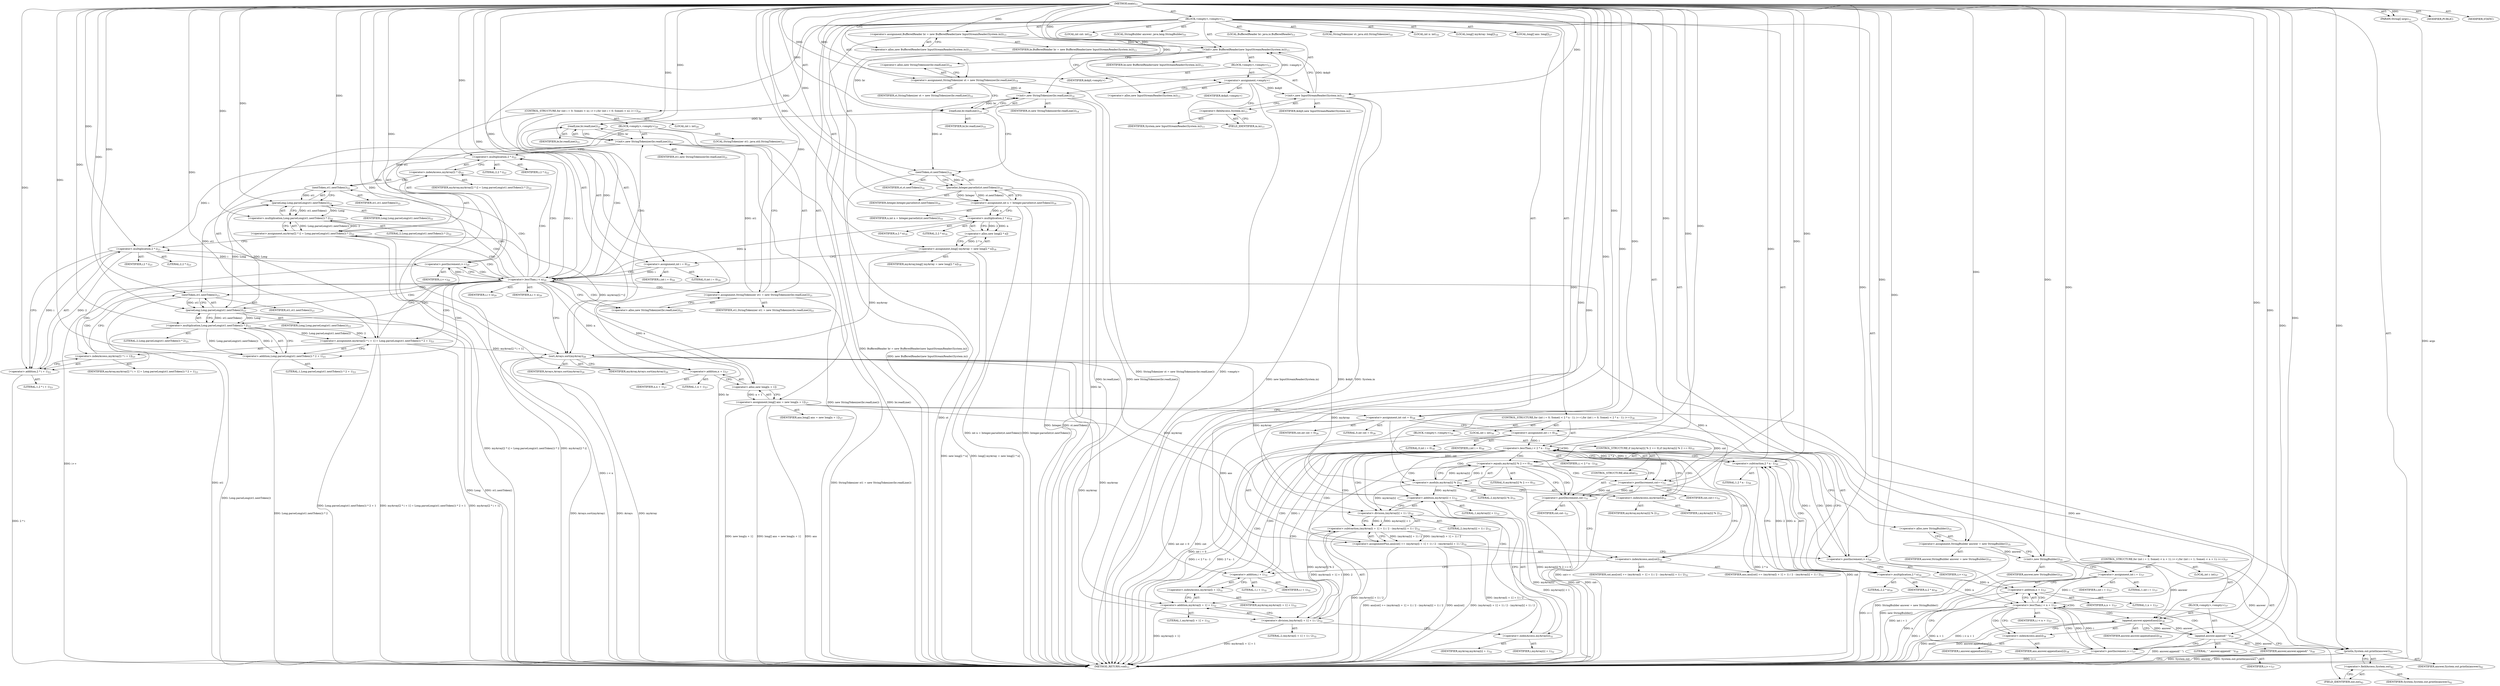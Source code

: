 digraph "main" {  
"25" [label = <(METHOD,main)<SUB>11</SUB>> ]
"26" [label = <(PARAM,String[] args)<SUB>11</SUB>> ]
"27" [label = <(BLOCK,&lt;empty&gt;,&lt;empty&gt;)<SUB>11</SUB>> ]
"4" [label = <(LOCAL,BufferedReader br: java.io.BufferedReader)<SUB>13</SUB>> ]
"28" [label = <(&lt;operator&gt;.assignment,BufferedReader br = new BufferedReader(new InputStreamReader(System.in)))<SUB>13</SUB>> ]
"29" [label = <(IDENTIFIER,br,BufferedReader br = new BufferedReader(new InputStreamReader(System.in)))<SUB>13</SUB>> ]
"30" [label = <(&lt;operator&gt;.alloc,new BufferedReader(new InputStreamReader(System.in)))<SUB>13</SUB>> ]
"31" [label = <(&lt;init&gt;,new BufferedReader(new InputStreamReader(System.in)))<SUB>13</SUB>> ]
"3" [label = <(IDENTIFIER,br,new BufferedReader(new InputStreamReader(System.in)))<SUB>13</SUB>> ]
"32" [label = <(BLOCK,&lt;empty&gt;,&lt;empty&gt;)<SUB>13</SUB>> ]
"33" [label = <(&lt;operator&gt;.assignment,&lt;empty&gt;)> ]
"34" [label = <(IDENTIFIER,$obj0,&lt;empty&gt;)> ]
"35" [label = <(&lt;operator&gt;.alloc,new InputStreamReader(System.in))<SUB>13</SUB>> ]
"36" [label = <(&lt;init&gt;,new InputStreamReader(System.in))<SUB>13</SUB>> ]
"37" [label = <(IDENTIFIER,$obj0,new InputStreamReader(System.in))> ]
"38" [label = <(&lt;operator&gt;.fieldAccess,System.in)<SUB>13</SUB>> ]
"39" [label = <(IDENTIFIER,System,new InputStreamReader(System.in))<SUB>13</SUB>> ]
"40" [label = <(FIELD_IDENTIFIER,in,in)<SUB>13</SUB>> ]
"41" [label = <(IDENTIFIER,$obj0,&lt;empty&gt;)> ]
"6" [label = <(LOCAL,StringTokenizer st: java.util.StringTokenizer)<SUB>14</SUB>> ]
"42" [label = <(&lt;operator&gt;.assignment,StringTokenizer st = new StringTokenizer(br.readLine()))<SUB>14</SUB>> ]
"43" [label = <(IDENTIFIER,st,StringTokenizer st = new StringTokenizer(br.readLine()))<SUB>14</SUB>> ]
"44" [label = <(&lt;operator&gt;.alloc,new StringTokenizer(br.readLine()))<SUB>14</SUB>> ]
"45" [label = <(&lt;init&gt;,new StringTokenizer(br.readLine()))<SUB>14</SUB>> ]
"5" [label = <(IDENTIFIER,st,new StringTokenizer(br.readLine()))<SUB>14</SUB>> ]
"46" [label = <(readLine,br.readLine())<SUB>14</SUB>> ]
"47" [label = <(IDENTIFIER,br,br.readLine())<SUB>14</SUB>> ]
"48" [label = <(LOCAL,int n: int)<SUB>16</SUB>> ]
"49" [label = <(&lt;operator&gt;.assignment,int n = Integer.parseInt(st.nextToken()))<SUB>16</SUB>> ]
"50" [label = <(IDENTIFIER,n,int n = Integer.parseInt(st.nextToken()))<SUB>16</SUB>> ]
"51" [label = <(parseInt,Integer.parseInt(st.nextToken()))<SUB>16</SUB>> ]
"52" [label = <(IDENTIFIER,Integer,Integer.parseInt(st.nextToken()))<SUB>16</SUB>> ]
"53" [label = <(nextToken,st.nextToken())<SUB>16</SUB>> ]
"54" [label = <(IDENTIFIER,st,st.nextToken())<SUB>16</SUB>> ]
"55" [label = <(LOCAL,long[] myArray: long[])<SUB>18</SUB>> ]
"56" [label = <(&lt;operator&gt;.assignment,long[] myArray = new long[2 * n])<SUB>18</SUB>> ]
"57" [label = <(IDENTIFIER,myArray,long[] myArray = new long[2 * n])<SUB>18</SUB>> ]
"58" [label = <(&lt;operator&gt;.alloc,new long[2 * n])> ]
"59" [label = <(&lt;operator&gt;.multiplication,2 * n)<SUB>18</SUB>> ]
"60" [label = <(LITERAL,2,2 * n)<SUB>18</SUB>> ]
"61" [label = <(IDENTIFIER,n,2 * n)<SUB>18</SUB>> ]
"62" [label = <(CONTROL_STRUCTURE,for (int i = 0; Some(i &lt; n); i++),for (int i = 0; Some(i &lt; n); i++))<SUB>20</SUB>> ]
"63" [label = <(LOCAL,int i: int)<SUB>20</SUB>> ]
"64" [label = <(&lt;operator&gt;.assignment,int i = 0)<SUB>20</SUB>> ]
"65" [label = <(IDENTIFIER,i,int i = 0)<SUB>20</SUB>> ]
"66" [label = <(LITERAL,0,int i = 0)<SUB>20</SUB>> ]
"67" [label = <(&lt;operator&gt;.lessThan,i &lt; n)<SUB>20</SUB>> ]
"68" [label = <(IDENTIFIER,i,i &lt; n)<SUB>20</SUB>> ]
"69" [label = <(IDENTIFIER,n,i &lt; n)<SUB>20</SUB>> ]
"70" [label = <(&lt;operator&gt;.postIncrement,i++)<SUB>20</SUB>> ]
"71" [label = <(IDENTIFIER,i,i++)<SUB>20</SUB>> ]
"72" [label = <(BLOCK,&lt;empty&gt;,&lt;empty&gt;)<SUB>20</SUB>> ]
"8" [label = <(LOCAL,StringTokenizer st1: java.util.StringTokenizer)<SUB>21</SUB>> ]
"73" [label = <(&lt;operator&gt;.assignment,StringTokenizer st1 = new StringTokenizer(br.readLine()))<SUB>21</SUB>> ]
"74" [label = <(IDENTIFIER,st1,StringTokenizer st1 = new StringTokenizer(br.readLine()))<SUB>21</SUB>> ]
"75" [label = <(&lt;operator&gt;.alloc,new StringTokenizer(br.readLine()))<SUB>21</SUB>> ]
"76" [label = <(&lt;init&gt;,new StringTokenizer(br.readLine()))<SUB>21</SUB>> ]
"7" [label = <(IDENTIFIER,st1,new StringTokenizer(br.readLine()))<SUB>21</SUB>> ]
"77" [label = <(readLine,br.readLine())<SUB>21</SUB>> ]
"78" [label = <(IDENTIFIER,br,br.readLine())<SUB>21</SUB>> ]
"79" [label = <(&lt;operator&gt;.assignment,myArray[2 * i] = Long.parseLong(st1.nextToken()) * 2)<SUB>22</SUB>> ]
"80" [label = <(&lt;operator&gt;.indexAccess,myArray[2 * i])<SUB>22</SUB>> ]
"81" [label = <(IDENTIFIER,myArray,myArray[2 * i] = Long.parseLong(st1.nextToken()) * 2)<SUB>22</SUB>> ]
"82" [label = <(&lt;operator&gt;.multiplication,2 * i)<SUB>22</SUB>> ]
"83" [label = <(LITERAL,2,2 * i)<SUB>22</SUB>> ]
"84" [label = <(IDENTIFIER,i,2 * i)<SUB>22</SUB>> ]
"85" [label = <(&lt;operator&gt;.multiplication,Long.parseLong(st1.nextToken()) * 2)<SUB>22</SUB>> ]
"86" [label = <(parseLong,Long.parseLong(st1.nextToken()))<SUB>22</SUB>> ]
"87" [label = <(IDENTIFIER,Long,Long.parseLong(st1.nextToken()))<SUB>22</SUB>> ]
"88" [label = <(nextToken,st1.nextToken())<SUB>22</SUB>> ]
"89" [label = <(IDENTIFIER,st1,st1.nextToken())<SUB>22</SUB>> ]
"90" [label = <(LITERAL,2,Long.parseLong(st1.nextToken()) * 2)<SUB>22</SUB>> ]
"91" [label = <(&lt;operator&gt;.assignment,myArray[2 * i + 1] = Long.parseLong(st1.nextToken()) * 2 + 1)<SUB>23</SUB>> ]
"92" [label = <(&lt;operator&gt;.indexAccess,myArray[2 * i + 1])<SUB>23</SUB>> ]
"93" [label = <(IDENTIFIER,myArray,myArray[2 * i + 1] = Long.parseLong(st1.nextToken()) * 2 + 1)<SUB>23</SUB>> ]
"94" [label = <(&lt;operator&gt;.addition,2 * i + 1)<SUB>23</SUB>> ]
"95" [label = <(&lt;operator&gt;.multiplication,2 * i)<SUB>23</SUB>> ]
"96" [label = <(LITERAL,2,2 * i)<SUB>23</SUB>> ]
"97" [label = <(IDENTIFIER,i,2 * i)<SUB>23</SUB>> ]
"98" [label = <(LITERAL,1,2 * i + 1)<SUB>23</SUB>> ]
"99" [label = <(&lt;operator&gt;.addition,Long.parseLong(st1.nextToken()) * 2 + 1)<SUB>23</SUB>> ]
"100" [label = <(&lt;operator&gt;.multiplication,Long.parseLong(st1.nextToken()) * 2)<SUB>23</SUB>> ]
"101" [label = <(parseLong,Long.parseLong(st1.nextToken()))<SUB>23</SUB>> ]
"102" [label = <(IDENTIFIER,Long,Long.parseLong(st1.nextToken()))<SUB>23</SUB>> ]
"103" [label = <(nextToken,st1.nextToken())<SUB>23</SUB>> ]
"104" [label = <(IDENTIFIER,st1,st1.nextToken())<SUB>23</SUB>> ]
"105" [label = <(LITERAL,2,Long.parseLong(st1.nextToken()) * 2)<SUB>23</SUB>> ]
"106" [label = <(LITERAL,1,Long.parseLong(st1.nextToken()) * 2 + 1)<SUB>23</SUB>> ]
"107" [label = <(sort,Arrays.sort(myArray))<SUB>26</SUB>> ]
"108" [label = <(IDENTIFIER,Arrays,Arrays.sort(myArray))<SUB>26</SUB>> ]
"109" [label = <(IDENTIFIER,myArray,Arrays.sort(myArray))<SUB>26</SUB>> ]
"110" [label = <(LOCAL,long[] ans: long[])<SUB>27</SUB>> ]
"111" [label = <(&lt;operator&gt;.assignment,long[] ans = new long[n + 1])<SUB>27</SUB>> ]
"112" [label = <(IDENTIFIER,ans,long[] ans = new long[n + 1])<SUB>27</SUB>> ]
"113" [label = <(&lt;operator&gt;.alloc,new long[n + 1])> ]
"114" [label = <(&lt;operator&gt;.addition,n + 1)<SUB>27</SUB>> ]
"115" [label = <(IDENTIFIER,n,n + 1)<SUB>27</SUB>> ]
"116" [label = <(LITERAL,1,n + 1)<SUB>27</SUB>> ]
"117" [label = <(LOCAL,int cnt: int)<SUB>28</SUB>> ]
"118" [label = <(&lt;operator&gt;.assignment,int cnt = 0)<SUB>28</SUB>> ]
"119" [label = <(IDENTIFIER,cnt,int cnt = 0)<SUB>28</SUB>> ]
"120" [label = <(LITERAL,0,int cnt = 0)<SUB>28</SUB>> ]
"121" [label = <(CONTROL_STRUCTURE,for (int i = 0; Some(i &lt; 2 * n - 1); i++),for (int i = 0; Some(i &lt; 2 * n - 1); i++))<SUB>30</SUB>> ]
"122" [label = <(LOCAL,int i: int)<SUB>30</SUB>> ]
"123" [label = <(&lt;operator&gt;.assignment,int i = 0)<SUB>30</SUB>> ]
"124" [label = <(IDENTIFIER,i,int i = 0)<SUB>30</SUB>> ]
"125" [label = <(LITERAL,0,int i = 0)<SUB>30</SUB>> ]
"126" [label = <(&lt;operator&gt;.lessThan,i &lt; 2 * n - 1)<SUB>30</SUB>> ]
"127" [label = <(IDENTIFIER,i,i &lt; 2 * n - 1)<SUB>30</SUB>> ]
"128" [label = <(&lt;operator&gt;.subtraction,2 * n - 1)<SUB>30</SUB>> ]
"129" [label = <(&lt;operator&gt;.multiplication,2 * n)<SUB>30</SUB>> ]
"130" [label = <(LITERAL,2,2 * n)<SUB>30</SUB>> ]
"131" [label = <(IDENTIFIER,n,2 * n)<SUB>30</SUB>> ]
"132" [label = <(LITERAL,1,2 * n - 1)<SUB>30</SUB>> ]
"133" [label = <(&lt;operator&gt;.postIncrement,i++)<SUB>30</SUB>> ]
"134" [label = <(IDENTIFIER,i,i++)<SUB>30</SUB>> ]
"135" [label = <(BLOCK,&lt;empty&gt;,&lt;empty&gt;)<SUB>30</SUB>> ]
"136" [label = <(CONTROL_STRUCTURE,if (myArray[i] % 2 == 0),if (myArray[i] % 2 == 0))<SUB>31</SUB>> ]
"137" [label = <(&lt;operator&gt;.equals,myArray[i] % 2 == 0)<SUB>31</SUB>> ]
"138" [label = <(&lt;operator&gt;.modulo,myArray[i] % 2)<SUB>31</SUB>> ]
"139" [label = <(&lt;operator&gt;.indexAccess,myArray[i])<SUB>31</SUB>> ]
"140" [label = <(IDENTIFIER,myArray,myArray[i] % 2)<SUB>31</SUB>> ]
"141" [label = <(IDENTIFIER,i,myArray[i] % 2)<SUB>31</SUB>> ]
"142" [label = <(LITERAL,2,myArray[i] % 2)<SUB>31</SUB>> ]
"143" [label = <(LITERAL,0,myArray[i] % 2 == 0)<SUB>31</SUB>> ]
"144" [label = <(&lt;operator&gt;.postIncrement,cnt++)<SUB>31</SUB>> ]
"145" [label = <(IDENTIFIER,cnt,cnt++)<SUB>31</SUB>> ]
"146" [label = <(CONTROL_STRUCTURE,else,else)<SUB>31</SUB>> ]
"147" [label = <(&lt;operator&gt;.postDecrement,cnt--)<SUB>31</SUB>> ]
"148" [label = <(IDENTIFIER,cnt,cnt--)<SUB>31</SUB>> ]
"149" [label = <(&lt;operator&gt;.assignmentPlus,ans[cnt] += (myArray[i + 1] + 1) / 2 - (myArray[i] + 1) / 2)<SUB>32</SUB>> ]
"150" [label = <(&lt;operator&gt;.indexAccess,ans[cnt])<SUB>32</SUB>> ]
"151" [label = <(IDENTIFIER,ans,ans[cnt] += (myArray[i + 1] + 1) / 2 - (myArray[i] + 1) / 2)<SUB>32</SUB>> ]
"152" [label = <(IDENTIFIER,cnt,ans[cnt] += (myArray[i + 1] + 1) / 2 - (myArray[i] + 1) / 2)<SUB>32</SUB>> ]
"153" [label = <(&lt;operator&gt;.subtraction,(myArray[i + 1] + 1) / 2 - (myArray[i] + 1) / 2)<SUB>32</SUB>> ]
"154" [label = <(&lt;operator&gt;.division,(myArray[i + 1] + 1) / 2)<SUB>32</SUB>> ]
"155" [label = <(&lt;operator&gt;.addition,myArray[i + 1] + 1)<SUB>32</SUB>> ]
"156" [label = <(&lt;operator&gt;.indexAccess,myArray[i + 1])<SUB>32</SUB>> ]
"157" [label = <(IDENTIFIER,myArray,myArray[i + 1] + 1)<SUB>32</SUB>> ]
"158" [label = <(&lt;operator&gt;.addition,i + 1)<SUB>32</SUB>> ]
"159" [label = <(IDENTIFIER,i,i + 1)<SUB>32</SUB>> ]
"160" [label = <(LITERAL,1,i + 1)<SUB>32</SUB>> ]
"161" [label = <(LITERAL,1,myArray[i + 1] + 1)<SUB>32</SUB>> ]
"162" [label = <(LITERAL,2,(myArray[i + 1] + 1) / 2)<SUB>32</SUB>> ]
"163" [label = <(&lt;operator&gt;.division,(myArray[i] + 1) / 2)<SUB>32</SUB>> ]
"164" [label = <(&lt;operator&gt;.addition,myArray[i] + 1)<SUB>32</SUB>> ]
"165" [label = <(&lt;operator&gt;.indexAccess,myArray[i])<SUB>32</SUB>> ]
"166" [label = <(IDENTIFIER,myArray,myArray[i] + 1)<SUB>32</SUB>> ]
"167" [label = <(IDENTIFIER,i,myArray[i] + 1)<SUB>32</SUB>> ]
"168" [label = <(LITERAL,1,myArray[i] + 1)<SUB>32</SUB>> ]
"169" [label = <(LITERAL,2,(myArray[i] + 1) / 2)<SUB>32</SUB>> ]
"10" [label = <(LOCAL,StringBuilder answer: java.lang.StringBuilder)<SUB>35</SUB>> ]
"170" [label = <(&lt;operator&gt;.assignment,StringBuilder answer = new StringBuilder())<SUB>35</SUB>> ]
"171" [label = <(IDENTIFIER,answer,StringBuilder answer = new StringBuilder())<SUB>35</SUB>> ]
"172" [label = <(&lt;operator&gt;.alloc,new StringBuilder())<SUB>35</SUB>> ]
"173" [label = <(&lt;init&gt;,new StringBuilder())<SUB>35</SUB>> ]
"9" [label = <(IDENTIFIER,answer,new StringBuilder())<SUB>35</SUB>> ]
"174" [label = <(CONTROL_STRUCTURE,for (int i = 1; Some(i &lt; n + 1); i++),for (int i = 1; Some(i &lt; n + 1); i++))<SUB>37</SUB>> ]
"175" [label = <(LOCAL,int i: int)<SUB>37</SUB>> ]
"176" [label = <(&lt;operator&gt;.assignment,int i = 1)<SUB>37</SUB>> ]
"177" [label = <(IDENTIFIER,i,int i = 1)<SUB>37</SUB>> ]
"178" [label = <(LITERAL,1,int i = 1)<SUB>37</SUB>> ]
"179" [label = <(&lt;operator&gt;.lessThan,i &lt; n + 1)<SUB>37</SUB>> ]
"180" [label = <(IDENTIFIER,i,i &lt; n + 1)<SUB>37</SUB>> ]
"181" [label = <(&lt;operator&gt;.addition,n + 1)<SUB>37</SUB>> ]
"182" [label = <(IDENTIFIER,n,n + 1)<SUB>37</SUB>> ]
"183" [label = <(LITERAL,1,n + 1)<SUB>37</SUB>> ]
"184" [label = <(&lt;operator&gt;.postIncrement,i++)<SUB>37</SUB>> ]
"185" [label = <(IDENTIFIER,i,i++)<SUB>37</SUB>> ]
"186" [label = <(BLOCK,&lt;empty&gt;,&lt;empty&gt;)<SUB>37</SUB>> ]
"187" [label = <(append,answer.append(ans[i]))<SUB>38</SUB>> ]
"188" [label = <(IDENTIFIER,answer,answer.append(ans[i]))<SUB>38</SUB>> ]
"189" [label = <(&lt;operator&gt;.indexAccess,ans[i])<SUB>38</SUB>> ]
"190" [label = <(IDENTIFIER,ans,answer.append(ans[i]))<SUB>38</SUB>> ]
"191" [label = <(IDENTIFIER,i,answer.append(ans[i]))<SUB>38</SUB>> ]
"192" [label = <(append,answer.append(&quot; &quot;))<SUB>39</SUB>> ]
"193" [label = <(IDENTIFIER,answer,answer.append(&quot; &quot;))<SUB>39</SUB>> ]
"194" [label = <(LITERAL,&quot; &quot;,answer.append(&quot; &quot;))<SUB>39</SUB>> ]
"195" [label = <(println,System.out.println(answer))<SUB>42</SUB>> ]
"196" [label = <(&lt;operator&gt;.fieldAccess,System.out)<SUB>42</SUB>> ]
"197" [label = <(IDENTIFIER,System,System.out.println(answer))<SUB>42</SUB>> ]
"198" [label = <(FIELD_IDENTIFIER,out,out)<SUB>42</SUB>> ]
"199" [label = <(IDENTIFIER,answer,System.out.println(answer))<SUB>42</SUB>> ]
"200" [label = <(MODIFIER,PUBLIC)> ]
"201" [label = <(MODIFIER,STATIC)> ]
"202" [label = <(METHOD_RETURN,void)<SUB>11</SUB>> ]
  "25" -> "26"  [ label = "AST: "] 
  "25" -> "27"  [ label = "AST: "] 
  "25" -> "200"  [ label = "AST: "] 
  "25" -> "201"  [ label = "AST: "] 
  "25" -> "202"  [ label = "AST: "] 
  "27" -> "4"  [ label = "AST: "] 
  "27" -> "28"  [ label = "AST: "] 
  "27" -> "31"  [ label = "AST: "] 
  "27" -> "6"  [ label = "AST: "] 
  "27" -> "42"  [ label = "AST: "] 
  "27" -> "45"  [ label = "AST: "] 
  "27" -> "48"  [ label = "AST: "] 
  "27" -> "49"  [ label = "AST: "] 
  "27" -> "55"  [ label = "AST: "] 
  "27" -> "56"  [ label = "AST: "] 
  "27" -> "62"  [ label = "AST: "] 
  "27" -> "107"  [ label = "AST: "] 
  "27" -> "110"  [ label = "AST: "] 
  "27" -> "111"  [ label = "AST: "] 
  "27" -> "117"  [ label = "AST: "] 
  "27" -> "118"  [ label = "AST: "] 
  "27" -> "121"  [ label = "AST: "] 
  "27" -> "10"  [ label = "AST: "] 
  "27" -> "170"  [ label = "AST: "] 
  "27" -> "173"  [ label = "AST: "] 
  "27" -> "174"  [ label = "AST: "] 
  "27" -> "195"  [ label = "AST: "] 
  "28" -> "29"  [ label = "AST: "] 
  "28" -> "30"  [ label = "AST: "] 
  "31" -> "3"  [ label = "AST: "] 
  "31" -> "32"  [ label = "AST: "] 
  "32" -> "33"  [ label = "AST: "] 
  "32" -> "36"  [ label = "AST: "] 
  "32" -> "41"  [ label = "AST: "] 
  "33" -> "34"  [ label = "AST: "] 
  "33" -> "35"  [ label = "AST: "] 
  "36" -> "37"  [ label = "AST: "] 
  "36" -> "38"  [ label = "AST: "] 
  "38" -> "39"  [ label = "AST: "] 
  "38" -> "40"  [ label = "AST: "] 
  "42" -> "43"  [ label = "AST: "] 
  "42" -> "44"  [ label = "AST: "] 
  "45" -> "5"  [ label = "AST: "] 
  "45" -> "46"  [ label = "AST: "] 
  "46" -> "47"  [ label = "AST: "] 
  "49" -> "50"  [ label = "AST: "] 
  "49" -> "51"  [ label = "AST: "] 
  "51" -> "52"  [ label = "AST: "] 
  "51" -> "53"  [ label = "AST: "] 
  "53" -> "54"  [ label = "AST: "] 
  "56" -> "57"  [ label = "AST: "] 
  "56" -> "58"  [ label = "AST: "] 
  "58" -> "59"  [ label = "AST: "] 
  "59" -> "60"  [ label = "AST: "] 
  "59" -> "61"  [ label = "AST: "] 
  "62" -> "63"  [ label = "AST: "] 
  "62" -> "64"  [ label = "AST: "] 
  "62" -> "67"  [ label = "AST: "] 
  "62" -> "70"  [ label = "AST: "] 
  "62" -> "72"  [ label = "AST: "] 
  "64" -> "65"  [ label = "AST: "] 
  "64" -> "66"  [ label = "AST: "] 
  "67" -> "68"  [ label = "AST: "] 
  "67" -> "69"  [ label = "AST: "] 
  "70" -> "71"  [ label = "AST: "] 
  "72" -> "8"  [ label = "AST: "] 
  "72" -> "73"  [ label = "AST: "] 
  "72" -> "76"  [ label = "AST: "] 
  "72" -> "79"  [ label = "AST: "] 
  "72" -> "91"  [ label = "AST: "] 
  "73" -> "74"  [ label = "AST: "] 
  "73" -> "75"  [ label = "AST: "] 
  "76" -> "7"  [ label = "AST: "] 
  "76" -> "77"  [ label = "AST: "] 
  "77" -> "78"  [ label = "AST: "] 
  "79" -> "80"  [ label = "AST: "] 
  "79" -> "85"  [ label = "AST: "] 
  "80" -> "81"  [ label = "AST: "] 
  "80" -> "82"  [ label = "AST: "] 
  "82" -> "83"  [ label = "AST: "] 
  "82" -> "84"  [ label = "AST: "] 
  "85" -> "86"  [ label = "AST: "] 
  "85" -> "90"  [ label = "AST: "] 
  "86" -> "87"  [ label = "AST: "] 
  "86" -> "88"  [ label = "AST: "] 
  "88" -> "89"  [ label = "AST: "] 
  "91" -> "92"  [ label = "AST: "] 
  "91" -> "99"  [ label = "AST: "] 
  "92" -> "93"  [ label = "AST: "] 
  "92" -> "94"  [ label = "AST: "] 
  "94" -> "95"  [ label = "AST: "] 
  "94" -> "98"  [ label = "AST: "] 
  "95" -> "96"  [ label = "AST: "] 
  "95" -> "97"  [ label = "AST: "] 
  "99" -> "100"  [ label = "AST: "] 
  "99" -> "106"  [ label = "AST: "] 
  "100" -> "101"  [ label = "AST: "] 
  "100" -> "105"  [ label = "AST: "] 
  "101" -> "102"  [ label = "AST: "] 
  "101" -> "103"  [ label = "AST: "] 
  "103" -> "104"  [ label = "AST: "] 
  "107" -> "108"  [ label = "AST: "] 
  "107" -> "109"  [ label = "AST: "] 
  "111" -> "112"  [ label = "AST: "] 
  "111" -> "113"  [ label = "AST: "] 
  "113" -> "114"  [ label = "AST: "] 
  "114" -> "115"  [ label = "AST: "] 
  "114" -> "116"  [ label = "AST: "] 
  "118" -> "119"  [ label = "AST: "] 
  "118" -> "120"  [ label = "AST: "] 
  "121" -> "122"  [ label = "AST: "] 
  "121" -> "123"  [ label = "AST: "] 
  "121" -> "126"  [ label = "AST: "] 
  "121" -> "133"  [ label = "AST: "] 
  "121" -> "135"  [ label = "AST: "] 
  "123" -> "124"  [ label = "AST: "] 
  "123" -> "125"  [ label = "AST: "] 
  "126" -> "127"  [ label = "AST: "] 
  "126" -> "128"  [ label = "AST: "] 
  "128" -> "129"  [ label = "AST: "] 
  "128" -> "132"  [ label = "AST: "] 
  "129" -> "130"  [ label = "AST: "] 
  "129" -> "131"  [ label = "AST: "] 
  "133" -> "134"  [ label = "AST: "] 
  "135" -> "136"  [ label = "AST: "] 
  "135" -> "149"  [ label = "AST: "] 
  "136" -> "137"  [ label = "AST: "] 
  "136" -> "144"  [ label = "AST: "] 
  "136" -> "146"  [ label = "AST: "] 
  "137" -> "138"  [ label = "AST: "] 
  "137" -> "143"  [ label = "AST: "] 
  "138" -> "139"  [ label = "AST: "] 
  "138" -> "142"  [ label = "AST: "] 
  "139" -> "140"  [ label = "AST: "] 
  "139" -> "141"  [ label = "AST: "] 
  "144" -> "145"  [ label = "AST: "] 
  "146" -> "147"  [ label = "AST: "] 
  "147" -> "148"  [ label = "AST: "] 
  "149" -> "150"  [ label = "AST: "] 
  "149" -> "153"  [ label = "AST: "] 
  "150" -> "151"  [ label = "AST: "] 
  "150" -> "152"  [ label = "AST: "] 
  "153" -> "154"  [ label = "AST: "] 
  "153" -> "163"  [ label = "AST: "] 
  "154" -> "155"  [ label = "AST: "] 
  "154" -> "162"  [ label = "AST: "] 
  "155" -> "156"  [ label = "AST: "] 
  "155" -> "161"  [ label = "AST: "] 
  "156" -> "157"  [ label = "AST: "] 
  "156" -> "158"  [ label = "AST: "] 
  "158" -> "159"  [ label = "AST: "] 
  "158" -> "160"  [ label = "AST: "] 
  "163" -> "164"  [ label = "AST: "] 
  "163" -> "169"  [ label = "AST: "] 
  "164" -> "165"  [ label = "AST: "] 
  "164" -> "168"  [ label = "AST: "] 
  "165" -> "166"  [ label = "AST: "] 
  "165" -> "167"  [ label = "AST: "] 
  "170" -> "171"  [ label = "AST: "] 
  "170" -> "172"  [ label = "AST: "] 
  "173" -> "9"  [ label = "AST: "] 
  "174" -> "175"  [ label = "AST: "] 
  "174" -> "176"  [ label = "AST: "] 
  "174" -> "179"  [ label = "AST: "] 
  "174" -> "184"  [ label = "AST: "] 
  "174" -> "186"  [ label = "AST: "] 
  "176" -> "177"  [ label = "AST: "] 
  "176" -> "178"  [ label = "AST: "] 
  "179" -> "180"  [ label = "AST: "] 
  "179" -> "181"  [ label = "AST: "] 
  "181" -> "182"  [ label = "AST: "] 
  "181" -> "183"  [ label = "AST: "] 
  "184" -> "185"  [ label = "AST: "] 
  "186" -> "187"  [ label = "AST: "] 
  "186" -> "192"  [ label = "AST: "] 
  "187" -> "188"  [ label = "AST: "] 
  "187" -> "189"  [ label = "AST: "] 
  "189" -> "190"  [ label = "AST: "] 
  "189" -> "191"  [ label = "AST: "] 
  "192" -> "193"  [ label = "AST: "] 
  "192" -> "194"  [ label = "AST: "] 
  "195" -> "196"  [ label = "AST: "] 
  "195" -> "199"  [ label = "AST: "] 
  "196" -> "197"  [ label = "AST: "] 
  "196" -> "198"  [ label = "AST: "] 
  "28" -> "35"  [ label = "CFG: "] 
  "31" -> "44"  [ label = "CFG: "] 
  "42" -> "46"  [ label = "CFG: "] 
  "45" -> "53"  [ label = "CFG: "] 
  "49" -> "59"  [ label = "CFG: "] 
  "56" -> "64"  [ label = "CFG: "] 
  "107" -> "114"  [ label = "CFG: "] 
  "111" -> "118"  [ label = "CFG: "] 
  "118" -> "123"  [ label = "CFG: "] 
  "170" -> "173"  [ label = "CFG: "] 
  "173" -> "176"  [ label = "CFG: "] 
  "195" -> "202"  [ label = "CFG: "] 
  "30" -> "28"  [ label = "CFG: "] 
  "44" -> "42"  [ label = "CFG: "] 
  "46" -> "45"  [ label = "CFG: "] 
  "51" -> "49"  [ label = "CFG: "] 
  "58" -> "56"  [ label = "CFG: "] 
  "64" -> "67"  [ label = "CFG: "] 
  "67" -> "75"  [ label = "CFG: "] 
  "67" -> "107"  [ label = "CFG: "] 
  "70" -> "67"  [ label = "CFG: "] 
  "113" -> "111"  [ label = "CFG: "] 
  "123" -> "129"  [ label = "CFG: "] 
  "126" -> "139"  [ label = "CFG: "] 
  "126" -> "172"  [ label = "CFG: "] 
  "133" -> "129"  [ label = "CFG: "] 
  "172" -> "170"  [ label = "CFG: "] 
  "176" -> "181"  [ label = "CFG: "] 
  "179" -> "189"  [ label = "CFG: "] 
  "179" -> "198"  [ label = "CFG: "] 
  "184" -> "181"  [ label = "CFG: "] 
  "196" -> "195"  [ label = "CFG: "] 
  "33" -> "40"  [ label = "CFG: "] 
  "36" -> "31"  [ label = "CFG: "] 
  "53" -> "51"  [ label = "CFG: "] 
  "59" -> "58"  [ label = "CFG: "] 
  "73" -> "77"  [ label = "CFG: "] 
  "76" -> "82"  [ label = "CFG: "] 
  "79" -> "95"  [ label = "CFG: "] 
  "91" -> "70"  [ label = "CFG: "] 
  "114" -> "113"  [ label = "CFG: "] 
  "128" -> "126"  [ label = "CFG: "] 
  "149" -> "133"  [ label = "CFG: "] 
  "181" -> "179"  [ label = "CFG: "] 
  "187" -> "192"  [ label = "CFG: "] 
  "192" -> "184"  [ label = "CFG: "] 
  "198" -> "196"  [ label = "CFG: "] 
  "35" -> "33"  [ label = "CFG: "] 
  "38" -> "36"  [ label = "CFG: "] 
  "75" -> "73"  [ label = "CFG: "] 
  "77" -> "76"  [ label = "CFG: "] 
  "80" -> "88"  [ label = "CFG: "] 
  "85" -> "79"  [ label = "CFG: "] 
  "92" -> "103"  [ label = "CFG: "] 
  "99" -> "91"  [ label = "CFG: "] 
  "129" -> "128"  [ label = "CFG: "] 
  "137" -> "144"  [ label = "CFG: "] 
  "137" -> "147"  [ label = "CFG: "] 
  "144" -> "150"  [ label = "CFG: "] 
  "150" -> "158"  [ label = "CFG: "] 
  "153" -> "149"  [ label = "CFG: "] 
  "189" -> "187"  [ label = "CFG: "] 
  "40" -> "38"  [ label = "CFG: "] 
  "82" -> "80"  [ label = "CFG: "] 
  "86" -> "85"  [ label = "CFG: "] 
  "94" -> "92"  [ label = "CFG: "] 
  "100" -> "99"  [ label = "CFG: "] 
  "138" -> "137"  [ label = "CFG: "] 
  "147" -> "150"  [ label = "CFG: "] 
  "154" -> "165"  [ label = "CFG: "] 
  "163" -> "153"  [ label = "CFG: "] 
  "88" -> "86"  [ label = "CFG: "] 
  "95" -> "94"  [ label = "CFG: "] 
  "101" -> "100"  [ label = "CFG: "] 
  "139" -> "138"  [ label = "CFG: "] 
  "155" -> "154"  [ label = "CFG: "] 
  "164" -> "163"  [ label = "CFG: "] 
  "103" -> "101"  [ label = "CFG: "] 
  "156" -> "155"  [ label = "CFG: "] 
  "165" -> "164"  [ label = "CFG: "] 
  "158" -> "156"  [ label = "CFG: "] 
  "25" -> "30"  [ label = "CFG: "] 
  "26" -> "202"  [ label = "DDG: args"] 
  "28" -> "202"  [ label = "DDG: BufferedReader br = new BufferedReader(new InputStreamReader(System.in))"] 
  "33" -> "202"  [ label = "DDG: &lt;empty&gt;"] 
  "36" -> "202"  [ label = "DDG: $obj0"] 
  "36" -> "202"  [ label = "DDG: System.in"] 
  "36" -> "202"  [ label = "DDG: new InputStreamReader(System.in)"] 
  "31" -> "202"  [ label = "DDG: new BufferedReader(new InputStreamReader(System.in))"] 
  "42" -> "202"  [ label = "DDG: StringTokenizer st = new StringTokenizer(br.readLine())"] 
  "46" -> "202"  [ label = "DDG: br"] 
  "45" -> "202"  [ label = "DDG: br.readLine()"] 
  "45" -> "202"  [ label = "DDG: new StringTokenizer(br.readLine())"] 
  "53" -> "202"  [ label = "DDG: st"] 
  "51" -> "202"  [ label = "DDG: st.nextToken()"] 
  "49" -> "202"  [ label = "DDG: Integer.parseInt(st.nextToken())"] 
  "49" -> "202"  [ label = "DDG: int n = Integer.parseInt(st.nextToken())"] 
  "56" -> "202"  [ label = "DDG: new long[2 * n]"] 
  "56" -> "202"  [ label = "DDG: long[] myArray = new long[2 * n]"] 
  "67" -> "202"  [ label = "DDG: i &lt; n"] 
  "107" -> "202"  [ label = "DDG: myArray"] 
  "107" -> "202"  [ label = "DDG: Arrays.sort(myArray)"] 
  "111" -> "202"  [ label = "DDG: ans"] 
  "111" -> "202"  [ label = "DDG: new long[n + 1]"] 
  "111" -> "202"  [ label = "DDG: long[] ans = new long[n + 1]"] 
  "118" -> "202"  [ label = "DDG: cnt"] 
  "118" -> "202"  [ label = "DDG: int cnt = 0"] 
  "123" -> "202"  [ label = "DDG: int i = 0"] 
  "128" -> "202"  [ label = "DDG: 2 * n"] 
  "126" -> "202"  [ label = "DDG: 2 * n - 1"] 
  "126" -> "202"  [ label = "DDG: i &lt; 2 * n - 1"] 
  "170" -> "202"  [ label = "DDG: StringBuilder answer = new StringBuilder()"] 
  "173" -> "202"  [ label = "DDG: new StringBuilder()"] 
  "176" -> "202"  [ label = "DDG: int i = 1"] 
  "179" -> "202"  [ label = "DDG: i"] 
  "181" -> "202"  [ label = "DDG: n"] 
  "179" -> "202"  [ label = "DDG: n + 1"] 
  "179" -> "202"  [ label = "DDG: i &lt; n + 1"] 
  "195" -> "202"  [ label = "DDG: System.out"] 
  "195" -> "202"  [ label = "DDG: answer"] 
  "195" -> "202"  [ label = "DDG: System.out.println(answer)"] 
  "187" -> "202"  [ label = "DDG: ans[i]"] 
  "187" -> "202"  [ label = "DDG: answer.append(ans[i])"] 
  "192" -> "202"  [ label = "DDG: answer.append(&quot; &quot;)"] 
  "184" -> "202"  [ label = "DDG: i++"] 
  "137" -> "202"  [ label = "DDG: myArray[i] % 2"] 
  "137" -> "202"  [ label = "DDG: myArray[i] % 2 == 0"] 
  "147" -> "202"  [ label = "DDG: cnt"] 
  "147" -> "202"  [ label = "DDG: cnt--"] 
  "144" -> "202"  [ label = "DDG: cnt"] 
  "144" -> "202"  [ label = "DDG: cnt++"] 
  "149" -> "202"  [ label = "DDG: ans[cnt]"] 
  "155" -> "202"  [ label = "DDG: myArray[i + 1]"] 
  "154" -> "202"  [ label = "DDG: myArray[i + 1] + 1"] 
  "153" -> "202"  [ label = "DDG: (myArray[i + 1] + 1) / 2"] 
  "164" -> "202"  [ label = "DDG: myArray[i]"] 
  "163" -> "202"  [ label = "DDG: myArray[i] + 1"] 
  "153" -> "202"  [ label = "DDG: (myArray[i] + 1) / 2"] 
  "149" -> "202"  [ label = "DDG: (myArray[i + 1] + 1) / 2 - (myArray[i] + 1) / 2"] 
  "149" -> "202"  [ label = "DDG: ans[cnt] += (myArray[i + 1] + 1) / 2 - (myArray[i] + 1) / 2"] 
  "133" -> "202"  [ label = "DDG: i++"] 
  "73" -> "202"  [ label = "DDG: StringTokenizer st1 = new StringTokenizer(br.readLine())"] 
  "77" -> "202"  [ label = "DDG: br"] 
  "76" -> "202"  [ label = "DDG: br.readLine()"] 
  "76" -> "202"  [ label = "DDG: new StringTokenizer(br.readLine())"] 
  "79" -> "202"  [ label = "DDG: myArray[2 * i]"] 
  "79" -> "202"  [ label = "DDG: myArray[2 * i] = Long.parseLong(st1.nextToken()) * 2"] 
  "94" -> "202"  [ label = "DDG: 2 * i"] 
  "91" -> "202"  [ label = "DDG: myArray[2 * i + 1]"] 
  "101" -> "202"  [ label = "DDG: Long"] 
  "103" -> "202"  [ label = "DDG: st1"] 
  "101" -> "202"  [ label = "DDG: st1.nextToken()"] 
  "100" -> "202"  [ label = "DDG: Long.parseLong(st1.nextToken())"] 
  "99" -> "202"  [ label = "DDG: Long.parseLong(st1.nextToken()) * 2"] 
  "91" -> "202"  [ label = "DDG: Long.parseLong(st1.nextToken()) * 2 + 1"] 
  "91" -> "202"  [ label = "DDG: myArray[2 * i + 1] = Long.parseLong(st1.nextToken()) * 2 + 1"] 
  "70" -> "202"  [ label = "DDG: i++"] 
  "107" -> "202"  [ label = "DDG: Arrays"] 
  "51" -> "202"  [ label = "DDG: Integer"] 
  "25" -> "26"  [ label = "DDG: "] 
  "25" -> "28"  [ label = "DDG: "] 
  "25" -> "42"  [ label = "DDG: "] 
  "51" -> "49"  [ label = "DDG: Integer"] 
  "51" -> "49"  [ label = "DDG: st.nextToken()"] 
  "58" -> "56"  [ label = "DDG: 2 * n"] 
  "113" -> "111"  [ label = "DDG: n + 1"] 
  "25" -> "118"  [ label = "DDG: "] 
  "25" -> "170"  [ label = "DDG: "] 
  "28" -> "31"  [ label = "DDG: br"] 
  "25" -> "31"  [ label = "DDG: "] 
  "33" -> "31"  [ label = "DDG: &lt;empty&gt;"] 
  "36" -> "31"  [ label = "DDG: $obj0"] 
  "42" -> "45"  [ label = "DDG: st"] 
  "25" -> "45"  [ label = "DDG: "] 
  "46" -> "45"  [ label = "DDG: br"] 
  "25" -> "64"  [ label = "DDG: "] 
  "25" -> "107"  [ label = "DDG: "] 
  "56" -> "107"  [ label = "DDG: myArray"] 
  "79" -> "107"  [ label = "DDG: myArray[2 * i]"] 
  "91" -> "107"  [ label = "DDG: myArray[2 * i + 1]"] 
  "25" -> "123"  [ label = "DDG: "] 
  "170" -> "173"  [ label = "DDG: answer"] 
  "25" -> "173"  [ label = "DDG: "] 
  "25" -> "176"  [ label = "DDG: "] 
  "173" -> "195"  [ label = "DDG: answer"] 
  "192" -> "195"  [ label = "DDG: answer"] 
  "25" -> "195"  [ label = "DDG: "] 
  "25" -> "33"  [ label = "DDG: "] 
  "25" -> "41"  [ label = "DDG: "] 
  "31" -> "46"  [ label = "DDG: br"] 
  "25" -> "46"  [ label = "DDG: "] 
  "25" -> "51"  [ label = "DDG: "] 
  "53" -> "51"  [ label = "DDG: st"] 
  "59" -> "58"  [ label = "DDG: 2"] 
  "59" -> "58"  [ label = "DDG: n"] 
  "64" -> "67"  [ label = "DDG: i"] 
  "70" -> "67"  [ label = "DDG: i"] 
  "25" -> "67"  [ label = "DDG: "] 
  "59" -> "67"  [ label = "DDG: n"] 
  "95" -> "70"  [ label = "DDG: i"] 
  "25" -> "70"  [ label = "DDG: "] 
  "25" -> "73"  [ label = "DDG: "] 
  "85" -> "79"  [ label = "DDG: Long.parseLong(st1.nextToken())"] 
  "85" -> "79"  [ label = "DDG: 2"] 
  "100" -> "91"  [ label = "DDG: Long.parseLong(st1.nextToken())"] 
  "100" -> "91"  [ label = "DDG: 2"] 
  "25" -> "91"  [ label = "DDG: "] 
  "67" -> "113"  [ label = "DDG: n"] 
  "25" -> "113"  [ label = "DDG: "] 
  "123" -> "126"  [ label = "DDG: i"] 
  "133" -> "126"  [ label = "DDG: i"] 
  "25" -> "126"  [ label = "DDG: "] 
  "128" -> "126"  [ label = "DDG: 2 * n"] 
  "128" -> "126"  [ label = "DDG: 1"] 
  "25" -> "133"  [ label = "DDG: "] 
  "126" -> "133"  [ label = "DDG: i"] 
  "153" -> "149"  [ label = "DDG: (myArray[i + 1] + 1) / 2"] 
  "153" -> "149"  [ label = "DDG: (myArray[i] + 1) / 2"] 
  "176" -> "179"  [ label = "DDG: i"] 
  "184" -> "179"  [ label = "DDG: i"] 
  "25" -> "179"  [ label = "DDG: "] 
  "129" -> "179"  [ label = "DDG: n"] 
  "179" -> "184"  [ label = "DDG: i"] 
  "25" -> "184"  [ label = "DDG: "] 
  "33" -> "36"  [ label = "DDG: $obj0"] 
  "25" -> "36"  [ label = "DDG: "] 
  "45" -> "53"  [ label = "DDG: st"] 
  "25" -> "53"  [ label = "DDG: "] 
  "25" -> "59"  [ label = "DDG: "] 
  "49" -> "59"  [ label = "DDG: n"] 
  "73" -> "76"  [ label = "DDG: st1"] 
  "25" -> "76"  [ label = "DDG: "] 
  "77" -> "76"  [ label = "DDG: br"] 
  "67" -> "114"  [ label = "DDG: n"] 
  "25" -> "114"  [ label = "DDG: "] 
  "129" -> "128"  [ label = "DDG: 2"] 
  "129" -> "128"  [ label = "DDG: n"] 
  "25" -> "128"  [ label = "DDG: "] 
  "111" -> "149"  [ label = "DDG: ans"] 
  "129" -> "181"  [ label = "DDG: n"] 
  "25" -> "181"  [ label = "DDG: "] 
  "173" -> "187"  [ label = "DDG: answer"] 
  "192" -> "187"  [ label = "DDG: answer"] 
  "25" -> "187"  [ label = "DDG: "] 
  "111" -> "187"  [ label = "DDG: ans"] 
  "187" -> "192"  [ label = "DDG: answer"] 
  "25" -> "192"  [ label = "DDG: "] 
  "46" -> "77"  [ label = "DDG: br"] 
  "25" -> "77"  [ label = "DDG: "] 
  "86" -> "85"  [ label = "DDG: Long"] 
  "86" -> "85"  [ label = "DDG: st1.nextToken()"] 
  "25" -> "85"  [ label = "DDG: "] 
  "100" -> "99"  [ label = "DDG: Long.parseLong(st1.nextToken())"] 
  "100" -> "99"  [ label = "DDG: 2"] 
  "25" -> "99"  [ label = "DDG: "] 
  "25" -> "129"  [ label = "DDG: "] 
  "67" -> "129"  [ label = "DDG: n"] 
  "138" -> "137"  [ label = "DDG: myArray[i]"] 
  "138" -> "137"  [ label = "DDG: 2"] 
  "25" -> "137"  [ label = "DDG: "] 
  "118" -> "144"  [ label = "DDG: cnt"] 
  "147" -> "144"  [ label = "DDG: cnt"] 
  "25" -> "144"  [ label = "DDG: "] 
  "154" -> "153"  [ label = "DDG: myArray[i + 1] + 1"] 
  "154" -> "153"  [ label = "DDG: 2"] 
  "163" -> "153"  [ label = "DDG: myArray[i] + 1"] 
  "163" -> "153"  [ label = "DDG: 2"] 
  "25" -> "82"  [ label = "DDG: "] 
  "67" -> "82"  [ label = "DDG: i"] 
  "101" -> "86"  [ label = "DDG: Long"] 
  "25" -> "86"  [ label = "DDG: "] 
  "88" -> "86"  [ label = "DDG: st1"] 
  "95" -> "94"  [ label = "DDG: 2"] 
  "95" -> "94"  [ label = "DDG: i"] 
  "25" -> "94"  [ label = "DDG: "] 
  "101" -> "100"  [ label = "DDG: Long"] 
  "101" -> "100"  [ label = "DDG: st1.nextToken()"] 
  "25" -> "100"  [ label = "DDG: "] 
  "107" -> "138"  [ label = "DDG: myArray"] 
  "25" -> "138"  [ label = "DDG: "] 
  "118" -> "147"  [ label = "DDG: cnt"] 
  "144" -> "147"  [ label = "DDG: cnt"] 
  "25" -> "147"  [ label = "DDG: "] 
  "107" -> "154"  [ label = "DDG: myArray"] 
  "25" -> "154"  [ label = "DDG: "] 
  "107" -> "163"  [ label = "DDG: myArray"] 
  "138" -> "163"  [ label = "DDG: myArray[i]"] 
  "25" -> "163"  [ label = "DDG: "] 
  "76" -> "88"  [ label = "DDG: st1"] 
  "25" -> "88"  [ label = "DDG: "] 
  "25" -> "95"  [ label = "DDG: "] 
  "82" -> "95"  [ label = "DDG: i"] 
  "86" -> "101"  [ label = "DDG: Long"] 
  "25" -> "101"  [ label = "DDG: "] 
  "103" -> "101"  [ label = "DDG: st1"] 
  "107" -> "155"  [ label = "DDG: myArray"] 
  "25" -> "155"  [ label = "DDG: "] 
  "107" -> "164"  [ label = "DDG: myArray"] 
  "138" -> "164"  [ label = "DDG: myArray[i]"] 
  "25" -> "164"  [ label = "DDG: "] 
  "88" -> "103"  [ label = "DDG: st1"] 
  "25" -> "103"  [ label = "DDG: "] 
  "126" -> "158"  [ label = "DDG: i"] 
  "25" -> "158"  [ label = "DDG: "] 
  "67" -> "94"  [ label = "CDG: "] 
  "67" -> "73"  [ label = "CDG: "] 
  "67" -> "77"  [ label = "CDG: "] 
  "67" -> "75"  [ label = "CDG: "] 
  "67" -> "85"  [ label = "CDG: "] 
  "67" -> "103"  [ label = "CDG: "] 
  "67" -> "67"  [ label = "CDG: "] 
  "67" -> "95"  [ label = "CDG: "] 
  "67" -> "92"  [ label = "CDG: "] 
  "67" -> "76"  [ label = "CDG: "] 
  "67" -> "91"  [ label = "CDG: "] 
  "67" -> "101"  [ label = "CDG: "] 
  "67" -> "79"  [ label = "CDG: "] 
  "67" -> "80"  [ label = "CDG: "] 
  "67" -> "100"  [ label = "CDG: "] 
  "67" -> "88"  [ label = "CDG: "] 
  "67" -> "70"  [ label = "CDG: "] 
  "67" -> "86"  [ label = "CDG: "] 
  "67" -> "99"  [ label = "CDG: "] 
  "67" -> "82"  [ label = "CDG: "] 
  "126" -> "154"  [ label = "CDG: "] 
  "126" -> "128"  [ label = "CDG: "] 
  "126" -> "163"  [ label = "CDG: "] 
  "126" -> "149"  [ label = "CDG: "] 
  "126" -> "150"  [ label = "CDG: "] 
  "126" -> "153"  [ label = "CDG: "] 
  "126" -> "129"  [ label = "CDG: "] 
  "126" -> "138"  [ label = "CDG: "] 
  "126" -> "137"  [ label = "CDG: "] 
  "126" -> "164"  [ label = "CDG: "] 
  "126" -> "155"  [ label = "CDG: "] 
  "126" -> "139"  [ label = "CDG: "] 
  "126" -> "158"  [ label = "CDG: "] 
  "126" -> "126"  [ label = "CDG: "] 
  "126" -> "165"  [ label = "CDG: "] 
  "126" -> "156"  [ label = "CDG: "] 
  "126" -> "133"  [ label = "CDG: "] 
  "179" -> "192"  [ label = "CDG: "] 
  "179" -> "179"  [ label = "CDG: "] 
  "179" -> "189"  [ label = "CDG: "] 
  "179" -> "181"  [ label = "CDG: "] 
  "179" -> "187"  [ label = "CDG: "] 
  "179" -> "184"  [ label = "CDG: "] 
  "137" -> "144"  [ label = "CDG: "] 
  "137" -> "147"  [ label = "CDG: "] 
}
